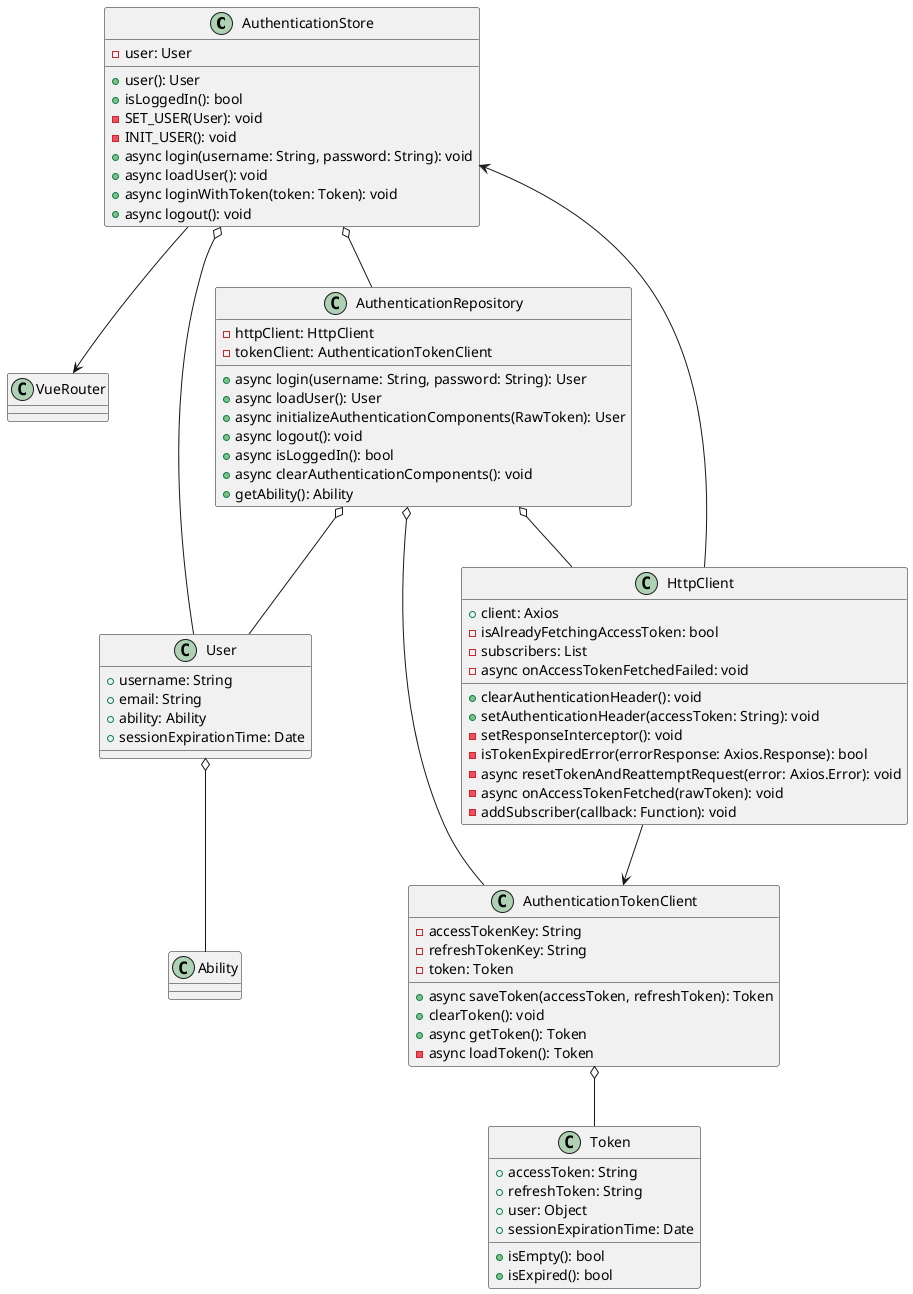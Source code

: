 @startuml
class AuthenticationStore {
    -user: User
    +user(): User
    +isLoggedIn(): bool
    -SET_USER(User): void
    -INIT_USER(): void
    +async login(username: String, password: String): void
    +async loadUser(): void
    +async loginWithToken(token: Token): void
    +async logout(): void
}

class VueRouter {}
class Ability {}

class AuthenticationRepository {
    -httpClient: HttpClient
    -tokenClient: AuthenticationTokenClient
    +async login(username: String, password: String): User
    +async loadUser(): User
    +async initializeAuthenticationComponents(RawToken): User
    +async logout(): void
    +async isLoggedIn(): bool
    +async clearAuthenticationComponents(): void
    +getAbility(): Ability
}

class User {
    +username: String
    +email: String
    +ability: Ability
    +sessionExpirationTime: Date
}

class HttpClient {
    +client: Axios
    -isAlreadyFetchingAccessToken: bool
    -subscribers: List
    +clearAuthenticationHeader(): void
    +setAuthenticationHeader(accessToken: String): void
    -setResponseInterceptor(): void
    -isTokenExpiredError(errorResponse: Axios.Response): bool
    -async resetTokenAndReattemptRequest(error: Axios.Error): void
    -async onAccessTokenFetched(rawToken): void
    -async onAccessTokenFetchedFailed: void
    -addSubscriber(callback: Function): void
}

class AuthenticationTokenClient {
    -accessTokenKey: String
    -refreshTokenKey: String
    -token: Token
    +async saveToken(accessToken, refreshToken): Token
    +clearToken(): void
    +async getToken(): Token
    -async loadToken(): Token
}

class Token {
    +accessToken: String
    +refreshToken: String
    +user: Object
    +sessionExpirationTime: Date

    +isEmpty(): bool
    +isExpired(): bool
}

AuthenticationStore o-- AuthenticationRepository
AuthenticationStore --> VueRouter
AuthenticationStore o-- User
AuthenticationRepository o-- User
User o-- Ability
AuthenticationRepository o-- HttpClient
AuthenticationRepository o-- AuthenticationTokenClient
HttpClient --> AuthenticationTokenClient
HttpClient --> AuthenticationStore
AuthenticationTokenClient o-- Token

@enduml
